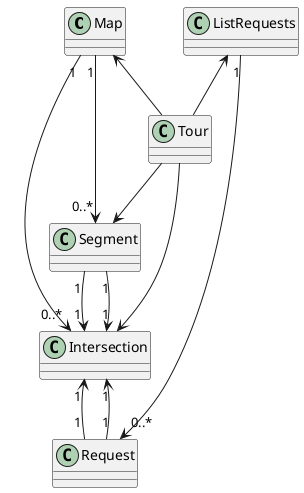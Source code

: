 @startuml
class Map
class Segment
class ListRequests
class Intersection
class Request
class Tour

Map "1"-->" 0..*"Segment
Map "1"-->" 0..*"Intersection
Segment "1"-->"1" Intersection
Segment "1"-->"1" Intersection

Intersection "1"<--"1"Request
Intersection "1"<--"1" Request
ListRequests "1"-->"0..*" Request
ListRequests <-- Tour
Map <--Tour
Tour-->Intersection
Tour-->Segment
@enduml